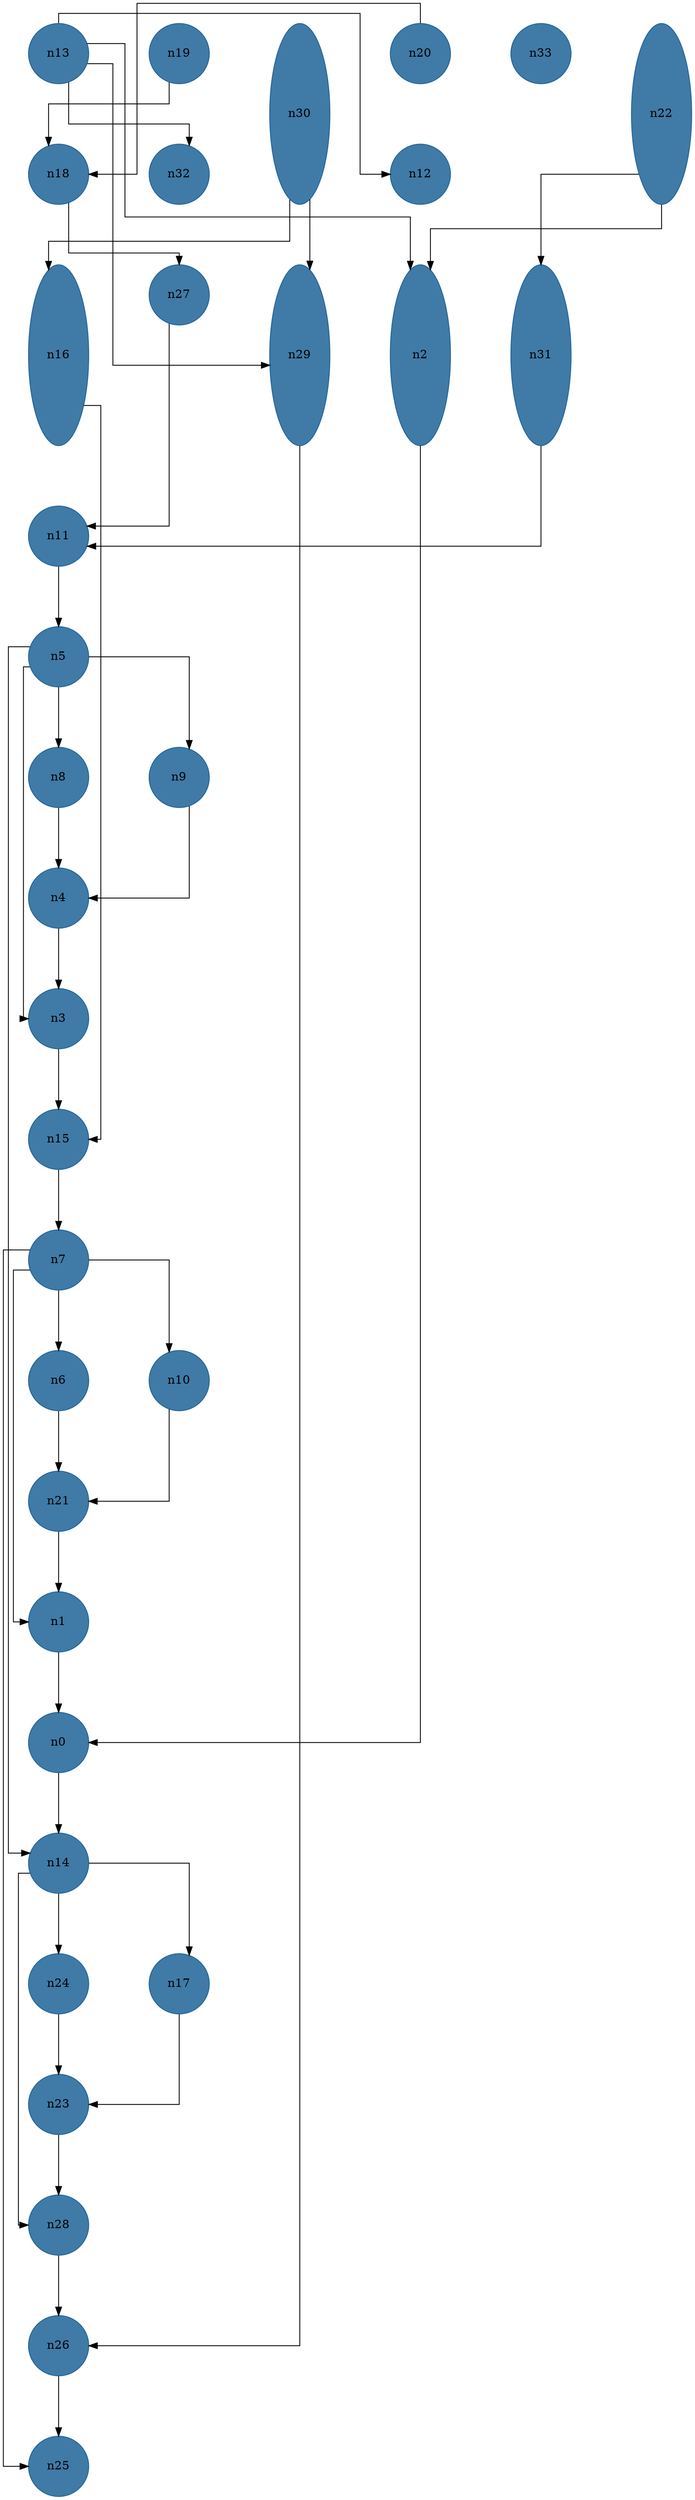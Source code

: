 //do not use DOT to generate pdf use NEATO or FDP
digraph{
layout="neato";
splines="ortho";
n13[shape="ellipse", style="filled", color="#004E8ABF", pos="0,42!", height="1", width="1"];
n13 -> n2;
n13 -> n29;
n13 -> n32;
n13 -> n12;
n19[shape="ellipse", style="filled", color="#004E8ABF", pos="2,42!", height="1", width="1"];
n19 -> n18;
n30[shape="ellipse", style="filled", color="#004E8ABF", pos="4,41!", height="3", width="1"];
n30 -> n16;
n30 -> n29;
n20[shape="ellipse", style="filled", color="#004E8ABF", pos="6,42!", height="1", width="1"];
n20 -> n18;
n33[shape="ellipse", style="filled", color="#004E8ABF", pos="8,42!", height="1", width="1"];
n22[shape="ellipse", style="filled", color="#004E8ABF", pos="10,41!", height="3", width="1"];
n22 -> n2;
n22 -> n31;
n18[shape="ellipse", style="filled", color="#004E8ABF", pos="0,40!", height="1", width="1"];
n18 -> n27;
n32[shape="ellipse", style="filled", color="#004E8ABF", pos="2,40!", height="1", width="1"];
n12[shape="ellipse", style="filled", color="#004E8ABF", pos="6,40!", height="1", width="1"];
n16[shape="ellipse", style="filled", color="#004E8ABF", pos="0,37!", height="3", width="1"];
n16 -> n15;
n27[shape="ellipse", style="filled", color="#004E8ABF", pos="2,38!", height="1", width="1"];
n27 -> n11;
n29[shape="ellipse", style="filled", color="#004E8ABF", pos="4,37!", height="3", width="1"];
n29 -> n26;
n2[shape="ellipse", style="filled", color="#004E8ABF", pos="6,37!", height="3", width="1"];
n2 -> n0;
n31[shape="ellipse", style="filled", color="#004E8ABF", pos="8,37!", height="3", width="1"];
n31 -> n11;
n11[shape="ellipse", style="filled", color="#004E8ABF", pos="0,34!", height="1", width="1"];
n11 -> n5;
n5[shape="ellipse", style="filled", color="#004E8ABF", pos="0,32!", height="1", width="1"];
n5 -> n14;
n5 -> n3;
n5 -> n8;
n5 -> n9;
n8[shape="ellipse", style="filled", color="#004E8ABF", pos="0,30!", height="1", width="1"];
n8 -> n4;
n9[shape="ellipse", style="filled", color="#004E8ABF", pos="2,30!", height="1", width="1"];
n9 -> n4;
n4[shape="ellipse", style="filled", color="#004E8ABF", pos="0,28!", height="1", width="1"];
n4 -> n3;
n3[shape="ellipse", style="filled", color="#004E8ABF", pos="0,26!", height="1", width="1"];
n3 -> n15;
n15[shape="ellipse", style="filled", color="#004E8ABF", pos="0,24!", height="1", width="1"];
n15 -> n7;
n7[shape="ellipse", style="filled", color="#004E8ABF", pos="0,22!", height="1", width="1"];
n7 -> n25;
n7 -> n1;
n7 -> n6;
n7 -> n10;
n6[shape="ellipse", style="filled", color="#004E8ABF", pos="0,20!", height="1", width="1"];
n6 -> n21;
n10[shape="ellipse", style="filled", color="#004E8ABF", pos="2,20!", height="1", width="1"];
n10 -> n21;
n21[shape="ellipse", style="filled", color="#004E8ABF", pos="0,18!", height="1", width="1"];
n21 -> n1;
n1[shape="ellipse", style="filled", color="#004E8ABF", pos="0,16!", height="1", width="1"];
n1 -> n0;
n0[shape="ellipse", style="filled", color="#004E8ABF", pos="0,14!", height="1", width="1"];
n0 -> n14;
n14[shape="ellipse", style="filled", color="#004E8ABF", pos="0,12!", height="1", width="1"];
n14 -> n24;
n14 -> n17;
n14 -> n28;
n24[shape="ellipse", style="filled", color="#004E8ABF", pos="0,10!", height="1", width="1"];
n24 -> n23;
n17[shape="ellipse", style="filled", color="#004E8ABF", pos="2,10!", height="1", width="1"];
n17 -> n23;
n23[shape="ellipse", style="filled", color="#004E8ABF", pos="0,8!", height="1", width="1"];
n23 -> n28;
n28[shape="ellipse", style="filled", color="#004E8ABF", pos="0,6!", height="1", width="1"];
n28 -> n26;
n26[shape="ellipse", style="filled", color="#004E8ABF", pos="0,4!", height="1", width="1"];
n26 -> n25;
n25[shape="ellipse", style="filled", color="#004E8ABF", pos="0,2!", height="1", width="1"];
}